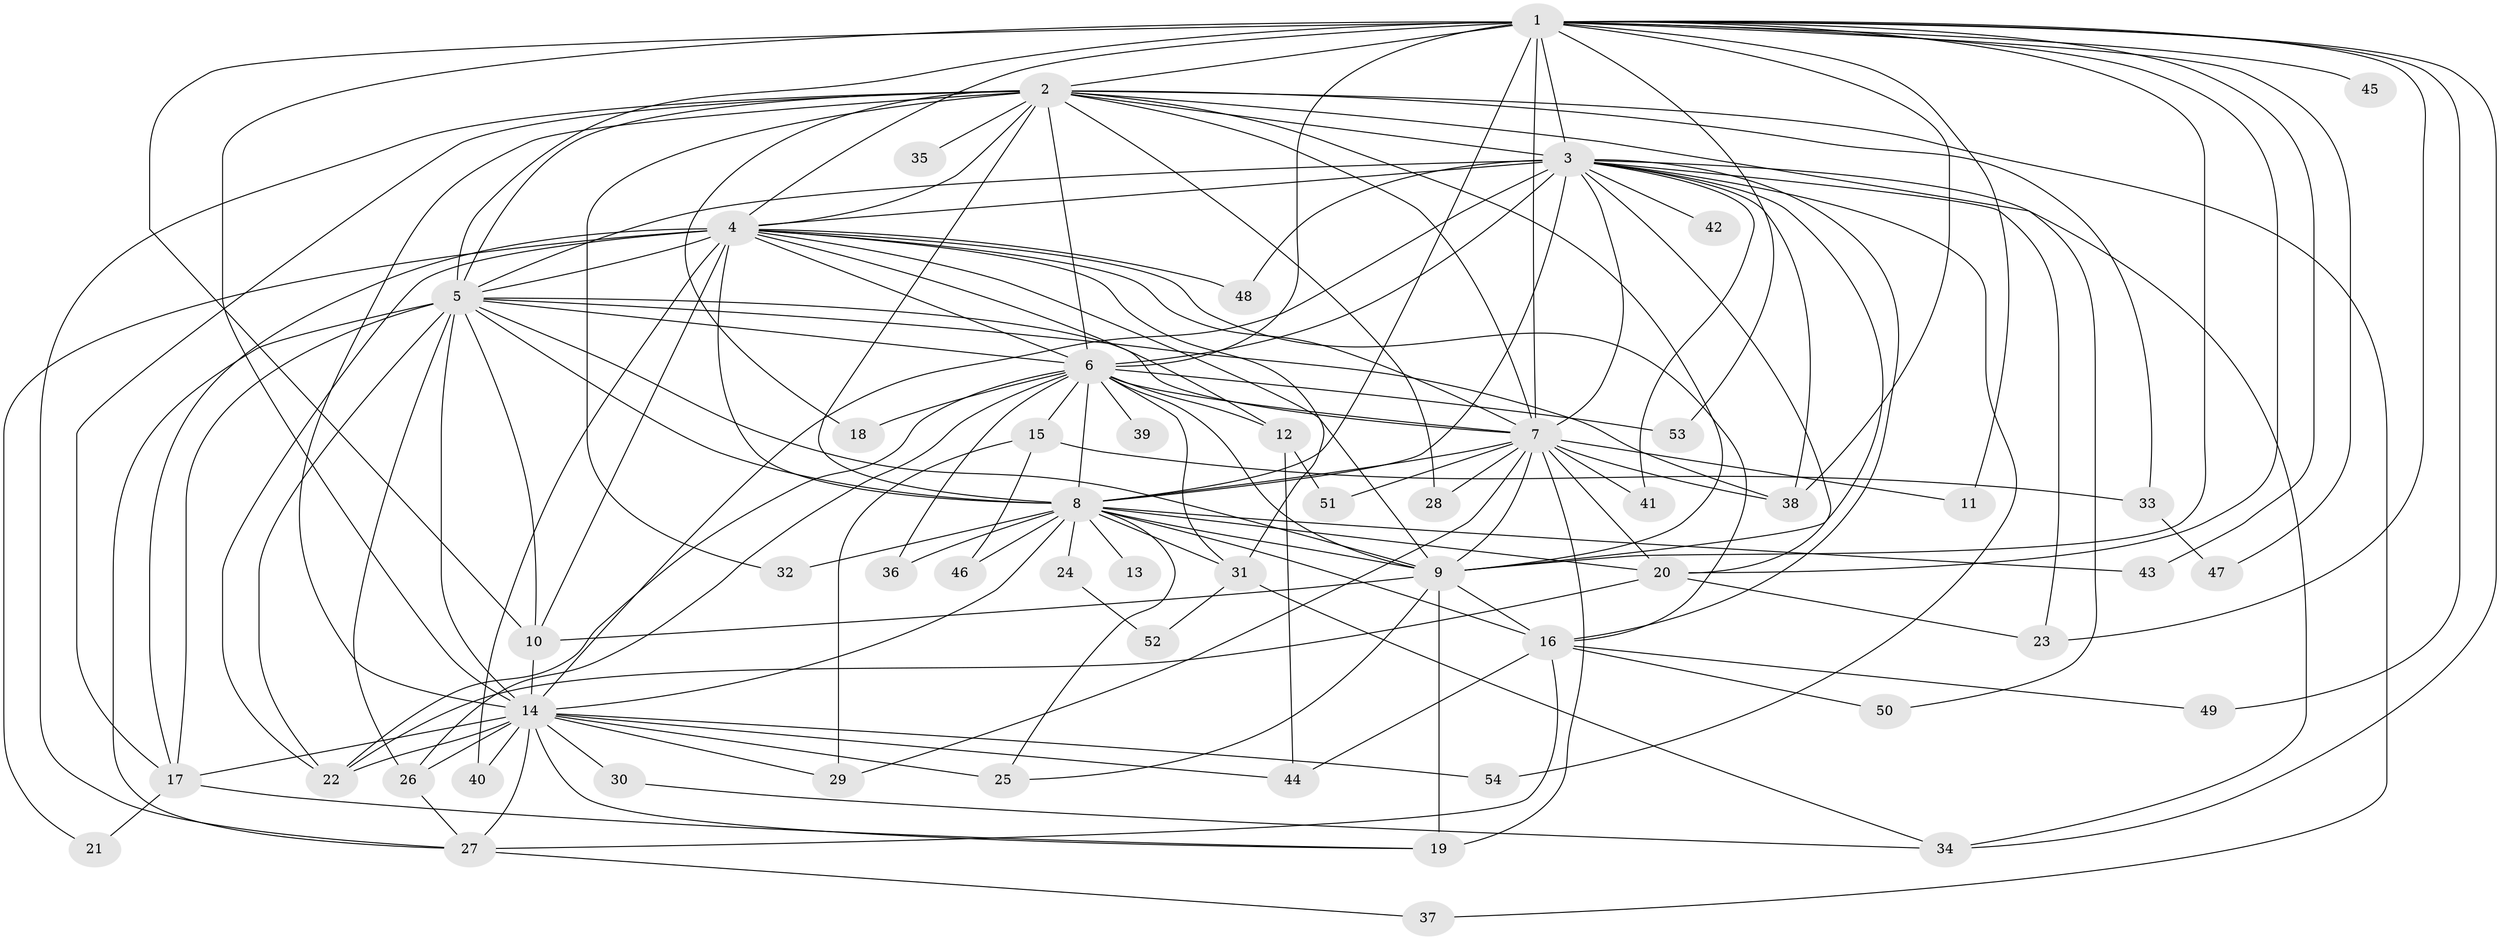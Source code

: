 // original degree distribution, {18: 0.009345794392523364, 22: 0.018691588785046728, 16: 0.009345794392523364, 25: 0.009345794392523364, 20: 0.009345794392523364, 31: 0.009345794392523364, 21: 0.009345794392523364, 26: 0.009345794392523364, 15: 0.009345794392523364, 4: 0.06542056074766354, 2: 0.514018691588785, 5: 0.056074766355140186, 3: 0.2523364485981308, 7: 0.009345794392523364, 6: 0.009345794392523364}
// Generated by graph-tools (version 1.1) at 2025/35/03/09/25 02:35:11]
// undirected, 54 vertices, 148 edges
graph export_dot {
graph [start="1"]
  node [color=gray90,style=filled];
  1;
  2;
  3;
  4;
  5;
  6;
  7;
  8;
  9;
  10;
  11;
  12;
  13;
  14;
  15;
  16;
  17;
  18;
  19;
  20;
  21;
  22;
  23;
  24;
  25;
  26;
  27;
  28;
  29;
  30;
  31;
  32;
  33;
  34;
  35;
  36;
  37;
  38;
  39;
  40;
  41;
  42;
  43;
  44;
  45;
  46;
  47;
  48;
  49;
  50;
  51;
  52;
  53;
  54;
  1 -- 2 [weight=3.0];
  1 -- 3 [weight=7.0];
  1 -- 4 [weight=3.0];
  1 -- 5 [weight=2.0];
  1 -- 6 [weight=2.0];
  1 -- 7 [weight=2.0];
  1 -- 8 [weight=3.0];
  1 -- 9 [weight=2.0];
  1 -- 10 [weight=1.0];
  1 -- 11 [weight=1.0];
  1 -- 14 [weight=3.0];
  1 -- 20 [weight=1.0];
  1 -- 23 [weight=1.0];
  1 -- 34 [weight=1.0];
  1 -- 38 [weight=1.0];
  1 -- 43 [weight=1.0];
  1 -- 45 [weight=1.0];
  1 -- 47 [weight=1.0];
  1 -- 49 [weight=1.0];
  1 -- 53 [weight=1.0];
  2 -- 3 [weight=1.0];
  2 -- 4 [weight=1.0];
  2 -- 5 [weight=1.0];
  2 -- 6 [weight=1.0];
  2 -- 7 [weight=1.0];
  2 -- 8 [weight=1.0];
  2 -- 9 [weight=1.0];
  2 -- 14 [weight=2.0];
  2 -- 17 [weight=1.0];
  2 -- 18 [weight=1.0];
  2 -- 27 [weight=1.0];
  2 -- 28 [weight=1.0];
  2 -- 32 [weight=1.0];
  2 -- 33 [weight=1.0];
  2 -- 35 [weight=1.0];
  2 -- 37 [weight=1.0];
  2 -- 50 [weight=1.0];
  3 -- 4 [weight=1.0];
  3 -- 5 [weight=1.0];
  3 -- 6 [weight=2.0];
  3 -- 7 [weight=1.0];
  3 -- 8 [weight=1.0];
  3 -- 9 [weight=1.0];
  3 -- 14 [weight=1.0];
  3 -- 16 [weight=1.0];
  3 -- 20 [weight=1.0];
  3 -- 23 [weight=1.0];
  3 -- 34 [weight=1.0];
  3 -- 38 [weight=1.0];
  3 -- 41 [weight=1.0];
  3 -- 42 [weight=1.0];
  3 -- 48 [weight=1.0];
  3 -- 54 [weight=1.0];
  4 -- 5 [weight=2.0];
  4 -- 6 [weight=1.0];
  4 -- 7 [weight=1.0];
  4 -- 8 [weight=1.0];
  4 -- 9 [weight=1.0];
  4 -- 10 [weight=1.0];
  4 -- 12 [weight=2.0];
  4 -- 16 [weight=1.0];
  4 -- 17 [weight=1.0];
  4 -- 21 [weight=1.0];
  4 -- 22 [weight=1.0];
  4 -- 31 [weight=1.0];
  4 -- 40 [weight=1.0];
  4 -- 48 [weight=1.0];
  5 -- 6 [weight=1.0];
  5 -- 7 [weight=3.0];
  5 -- 8 [weight=1.0];
  5 -- 9 [weight=1.0];
  5 -- 10 [weight=1.0];
  5 -- 14 [weight=12.0];
  5 -- 17 [weight=1.0];
  5 -- 22 [weight=1.0];
  5 -- 26 [weight=1.0];
  5 -- 27 [weight=2.0];
  5 -- 38 [weight=1.0];
  6 -- 7 [weight=2.0];
  6 -- 8 [weight=1.0];
  6 -- 9 [weight=1.0];
  6 -- 12 [weight=1.0];
  6 -- 15 [weight=1.0];
  6 -- 18 [weight=1.0];
  6 -- 22 [weight=1.0];
  6 -- 26 [weight=1.0];
  6 -- 31 [weight=1.0];
  6 -- 36 [weight=1.0];
  6 -- 39 [weight=1.0];
  6 -- 53 [weight=1.0];
  7 -- 8 [weight=2.0];
  7 -- 9 [weight=2.0];
  7 -- 11 [weight=1.0];
  7 -- 19 [weight=1.0];
  7 -- 20 [weight=1.0];
  7 -- 28 [weight=1.0];
  7 -- 29 [weight=1.0];
  7 -- 38 [weight=1.0];
  7 -- 41 [weight=1.0];
  7 -- 51 [weight=1.0];
  8 -- 9 [weight=1.0];
  8 -- 13 [weight=1.0];
  8 -- 14 [weight=2.0];
  8 -- 16 [weight=1.0];
  8 -- 20 [weight=1.0];
  8 -- 24 [weight=1.0];
  8 -- 25 [weight=1.0];
  8 -- 31 [weight=2.0];
  8 -- 32 [weight=1.0];
  8 -- 36 [weight=1.0];
  8 -- 43 [weight=1.0];
  8 -- 46 [weight=1.0];
  9 -- 10 [weight=1.0];
  9 -- 16 [weight=1.0];
  9 -- 19 [weight=2.0];
  9 -- 25 [weight=1.0];
  10 -- 14 [weight=1.0];
  12 -- 44 [weight=1.0];
  12 -- 51 [weight=1.0];
  14 -- 17 [weight=1.0];
  14 -- 19 [weight=1.0];
  14 -- 22 [weight=1.0];
  14 -- 25 [weight=2.0];
  14 -- 26 [weight=1.0];
  14 -- 27 [weight=1.0];
  14 -- 29 [weight=1.0];
  14 -- 30 [weight=2.0];
  14 -- 40 [weight=1.0];
  14 -- 44 [weight=1.0];
  14 -- 54 [weight=1.0];
  15 -- 29 [weight=1.0];
  15 -- 33 [weight=1.0];
  15 -- 46 [weight=1.0];
  16 -- 27 [weight=2.0];
  16 -- 44 [weight=1.0];
  16 -- 49 [weight=1.0];
  16 -- 50 [weight=1.0];
  17 -- 19 [weight=1.0];
  17 -- 21 [weight=1.0];
  20 -- 22 [weight=1.0];
  20 -- 23 [weight=1.0];
  24 -- 52 [weight=1.0];
  26 -- 27 [weight=1.0];
  27 -- 37 [weight=1.0];
  30 -- 34 [weight=1.0];
  31 -- 34 [weight=1.0];
  31 -- 52 [weight=1.0];
  33 -- 47 [weight=1.0];
}
